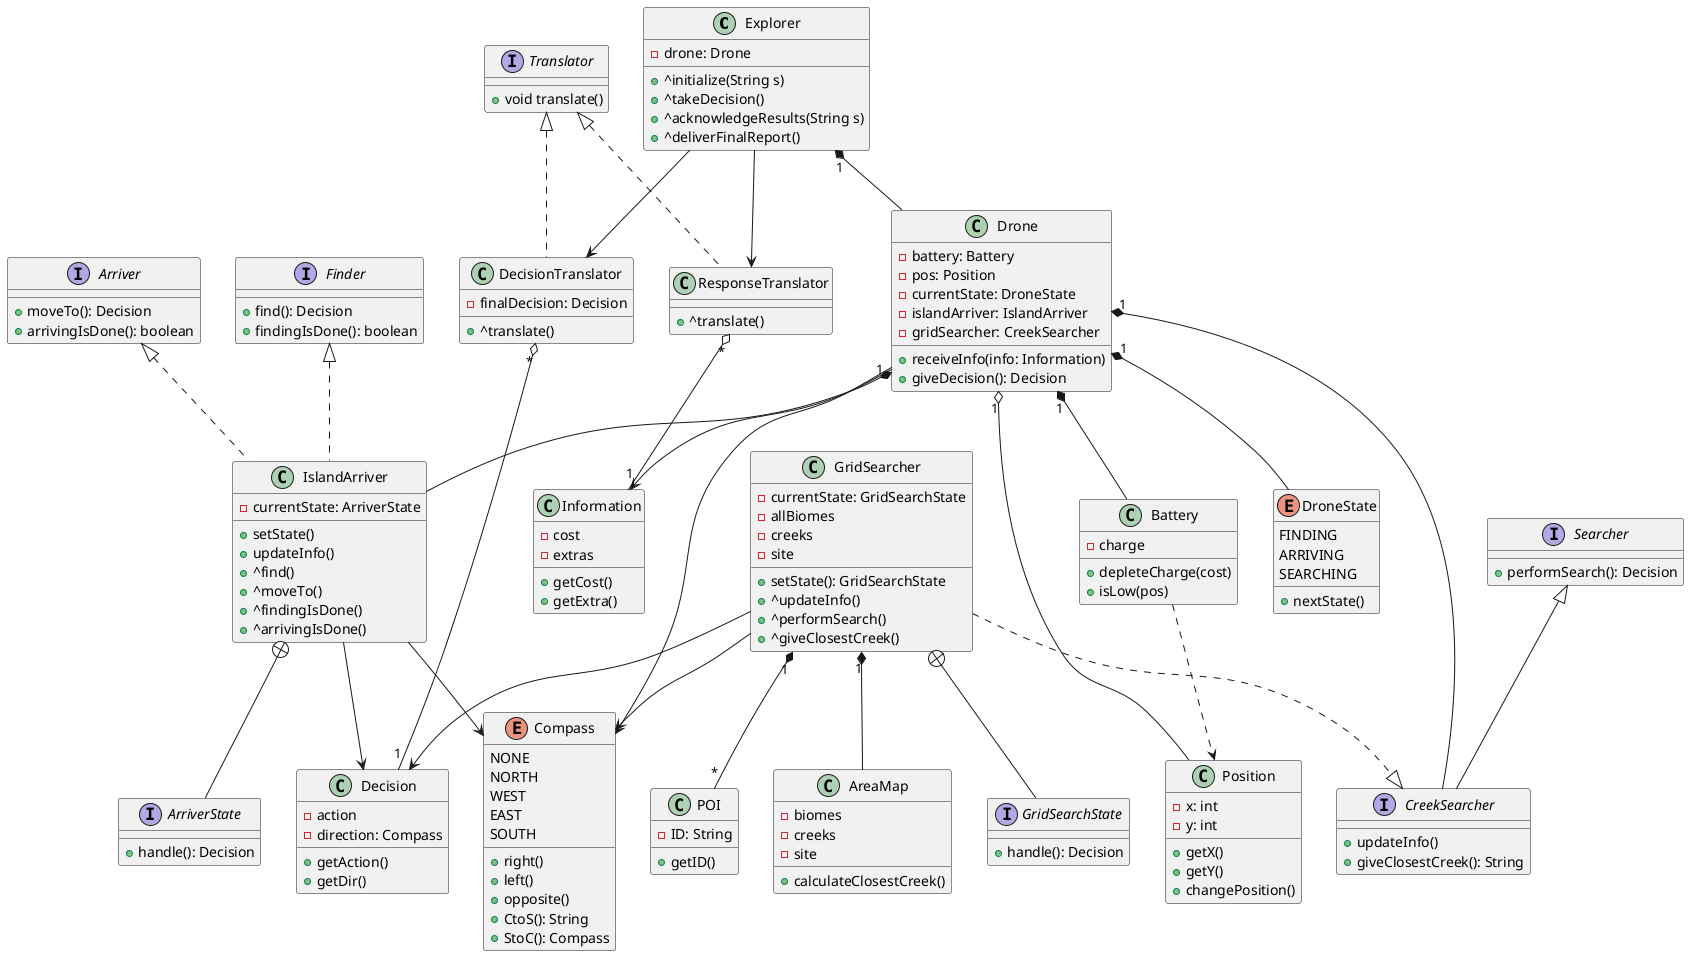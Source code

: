 @startuml High-Level Class Diagram
    class Explorer {
        -drone: Drone 
        +^initialize(String s)
        +^takeDecision()
        +^acknowledgeResults(String s)
        +^deliverFinalReport()
    }

    interface Translator {
        +void translate()
    }

    Explorer --> DecisionTranslator
    Explorer --> ResponseTranslator
    Translator <|.. ResponseTranslator
    Translator <|.. DecisionTranslator
    
    class ResponseTranslator {
        +^translate()
    }

    class DecisionTranslator {
        -finalDecision: Decision 
        +^translate()
    }

    DecisionTranslator "*" o-- "1" Decision

    class Decision {
        -action
        -direction: Compass 
        +getAction()
        +getDir()
    }

    ResponseTranslator "*" o-- "1" Information
    
    class Information {
        -cost
        -extras
        +getCost()
        +getExtra()
    }

    Explorer "1" *-- Drone
    
    class Drone {
        -battery: Battery
        -pos: Position
        -currentState: DroneState
        -islandArriver: IslandArriver
        -gridSearcher: CreekSearcher
        +receiveInfo(info: Information)
        +giveDecision(): Decision
    }
    Drone "1" *-- Battery

    class Battery {
        -charge
        +depleteCharge(cost)
        +isLow(pos)
    }

    Drone "1" o-- Position

    class Position {
        -x: int
        -y: int
        +getX()
        +getY()
        +changePosition()
    }

    Drone "1" *-- DroneState

    enum DroneState {
        FINDING
        ARRIVING
        SEARCHING
        +nextState()
    }

    Drone "1" *-- IslandArriver
    Drone "1" *-- CreekSearcher
    GridSearcher ..|> CreekSearcher
    
    interface CreekSearcher {
        +updateInfo()
        +giveClosestCreek(): String
    }

    Searcher <|-- CreekSearcher

    interface Searcher {
        +performSearch(): Decision
    }

    class GridSearcher {
        -currentState: GridSearchState
        -allBiomes
        -creeks
        -site
        +setState(): GridSearchState
        +^updateInfo()
        +^performSearch()
        +^giveClosestCreek()
    }

    GridSearcher +-- GridSearchState


    interface GridSearchState {
        +handle(): Decision
    }

    interface Finder {
        +find(): Decision
        +findingIsDone(): boolean
    }

    interface Arriver {
        +moveTo(): Decision
        +arrivingIsDone(): boolean
    }

    Finder <|.. IslandArriver
    Arriver <|.. IslandArriver

    class IslandArriver {
        -currentState: ArriverState
        +setState()
        +updateInfo()
        +^find()
        +^moveTo()
        +^findingIsDone()
        +^arrivingIsDone()
    }

    IslandArriver +-- ArriverState
    
    interface ArriverState {
        +handle(): Decision
    }

    enum Compass {
        NONE 
        NORTH
        WEST
        EAST 
        SOUTH 
        +right()
        +left()
        +opposite()
        +CtoS(): String
        +StoC(): Compass
    }

    class POI {
        -ID: String
        +getID()
    }

    class AreaMap {
        -biomes 
        -creeks
        -site
        +calculateClosestCreek()
    }

    GridSearcher "1" *-- "*" POI
    GridSearcher "1" *-- AreaMap 
    Drone --> Compass
    IslandArriver --> Compass
    GridSearcher --> Compass
    GridSearcher --> Decision
    IslandArriver --> Decision
    Drone --> Information
    Battery ..> Position

@enduml